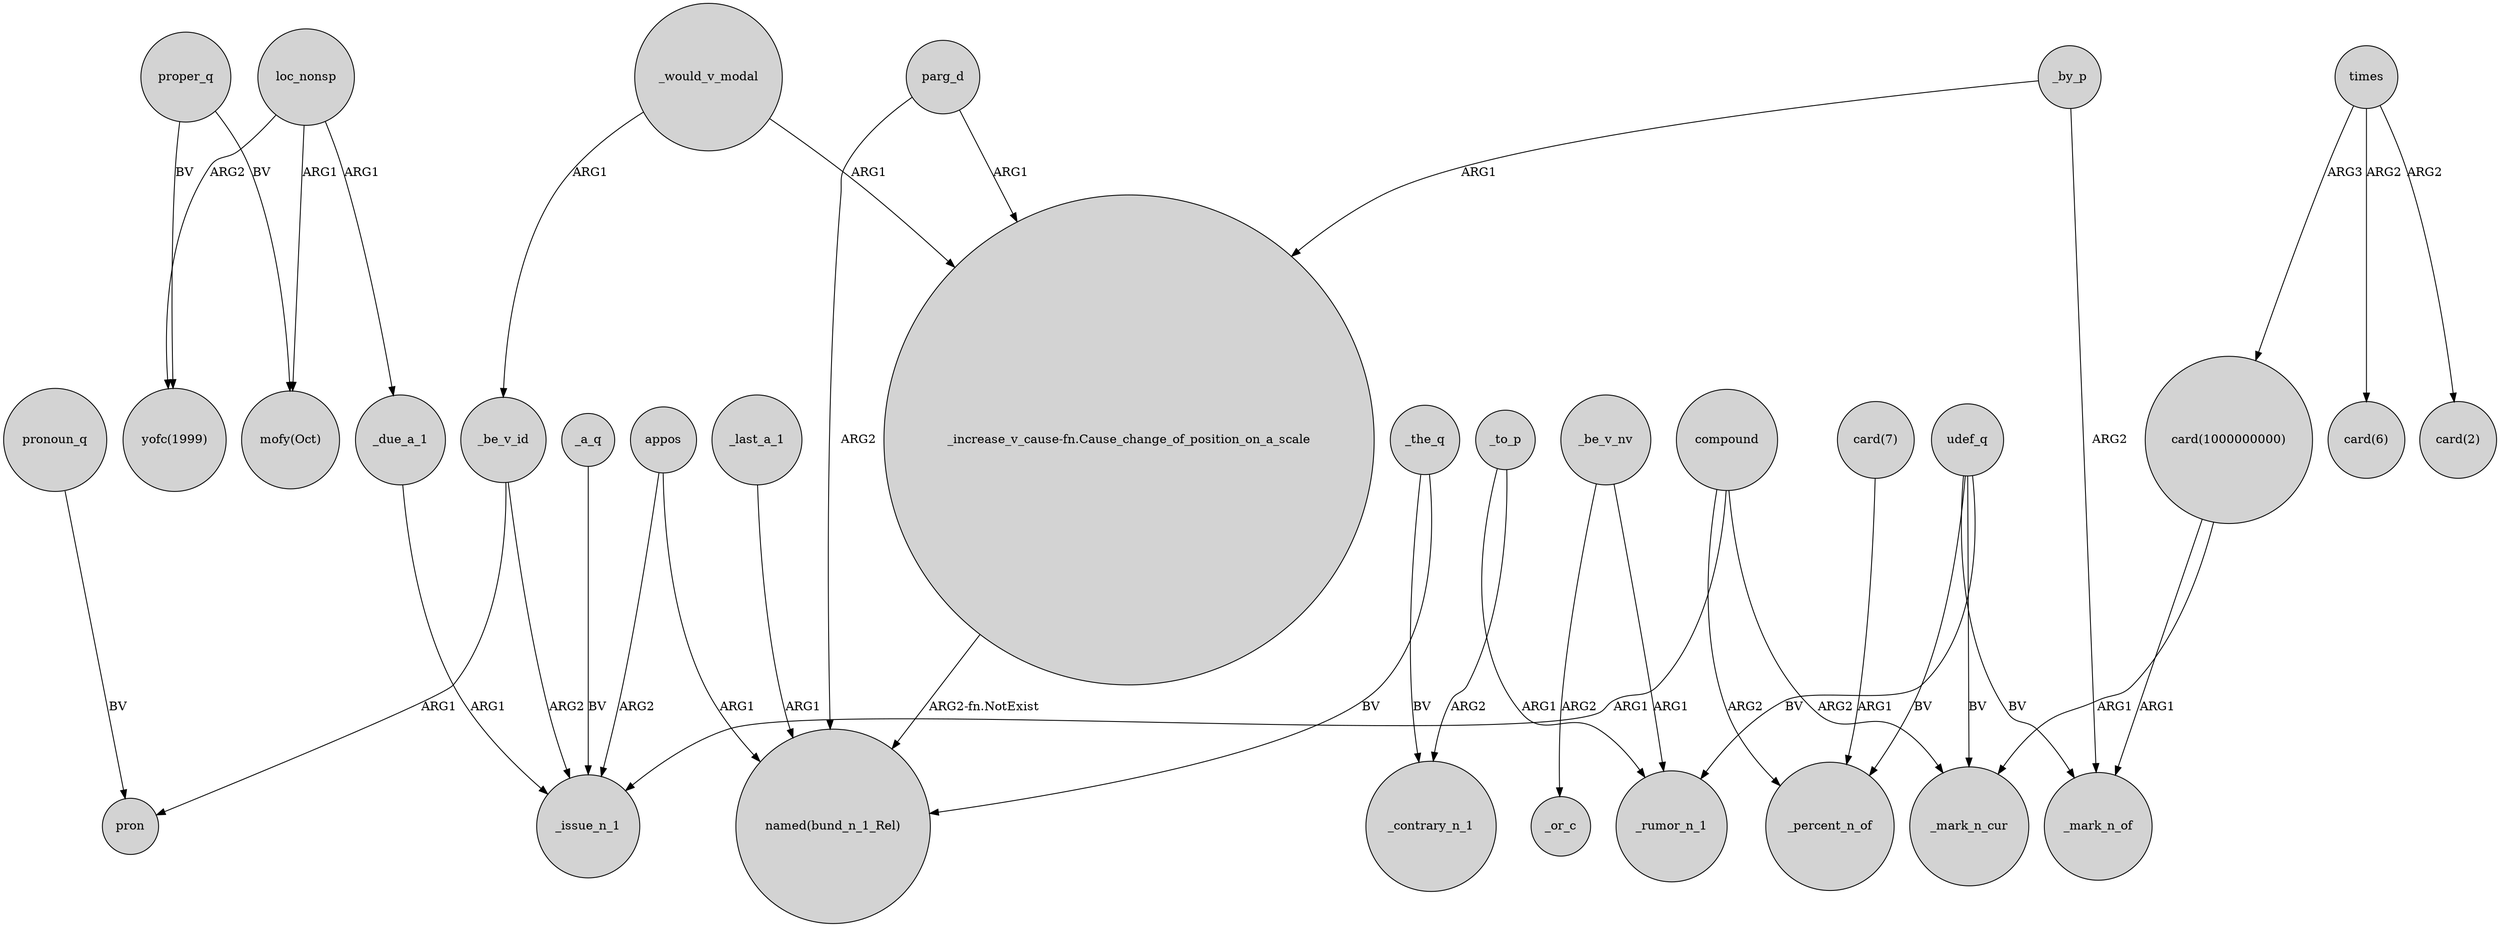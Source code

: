 digraph {
	node [shape=circle style=filled]
	proper_q -> "yofc(1999)" [label=BV]
	_the_q -> "named(bund_n_1_Rel)" [label=BV]
	_to_p -> _contrary_n_1 [label=ARG2]
	loc_nonsp -> "mofy(Oct)" [label=ARG1]
	udef_q -> _mark_n_of [label=BV]
	"card(1000000000)" -> _mark_n_of [label=ARG1]
	_to_p -> _rumor_n_1 [label=ARG1]
	"card(7)" -> _percent_n_of [label=ARG1]
	"card(1000000000)" -> _mark_n_cur [label=ARG1]
	udef_q -> _rumor_n_1 [label=BV]
	_a_q -> _issue_n_1 [label=BV]
	udef_q -> _mark_n_cur [label=BV]
	_be_v_nv -> _or_c [label=ARG2]
	_would_v_modal -> _be_v_id [label=ARG1]
	times -> "card(6)" [label=ARG2]
	appos -> "named(bund_n_1_Rel)" [label=ARG1]
	_due_a_1 -> _issue_n_1 [label=ARG1]
	proper_q -> "mofy(Oct)" [label=BV]
	_would_v_modal -> "_increase_v_cause-fn.Cause_change_of_position_on_a_scale" [label=ARG1]
	_last_a_1 -> "named(bund_n_1_Rel)" [label=ARG1]
	loc_nonsp -> "yofc(1999)" [label=ARG2]
	parg_d -> "_increase_v_cause-fn.Cause_change_of_position_on_a_scale" [label=ARG1]
	compound -> _percent_n_of [label=ARG2]
	_be_v_id -> pron [label=ARG1]
	parg_d -> "named(bund_n_1_Rel)" [label=ARG2]
	_by_p -> _mark_n_of [label=ARG2]
	times -> "card(1000000000)" [label=ARG3]
	"_increase_v_cause-fn.Cause_change_of_position_on_a_scale" -> "named(bund_n_1_Rel)" [label="ARG2-fn.NotExist"]
	loc_nonsp -> _due_a_1 [label=ARG1]
	pronoun_q -> pron [label=BV]
	compound -> _mark_n_cur [label=ARG2]
	_the_q -> _contrary_n_1 [label=BV]
	_be_v_id -> _issue_n_1 [label=ARG2]
	compound -> _issue_n_1 [label=ARG1]
	times -> "card(2)" [label=ARG2]
	udef_q -> _percent_n_of [label=BV]
	_be_v_nv -> _rumor_n_1 [label=ARG1]
	appos -> _issue_n_1 [label=ARG2]
	_by_p -> "_increase_v_cause-fn.Cause_change_of_position_on_a_scale" [label=ARG1]
}
